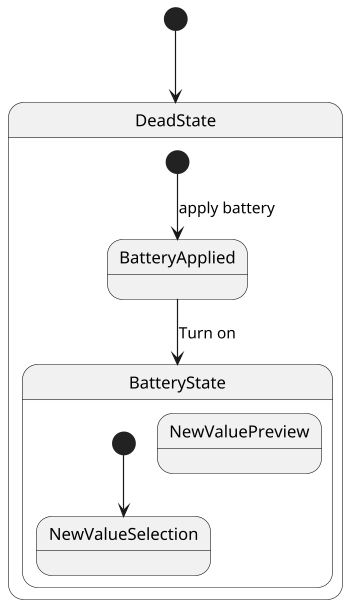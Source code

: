 @startuml
'https://plantuml.com/state-diagram

scale 350 width
[*] --> DeadState

state DeadState {
  [*] --> BatteryApplied:apply battery
  BatteryApplied-->BatteryState:Turn on

}

state BatteryState {
  [*] --> NewValueSelection


  state NewValuePreview {

  }

}
@enduml